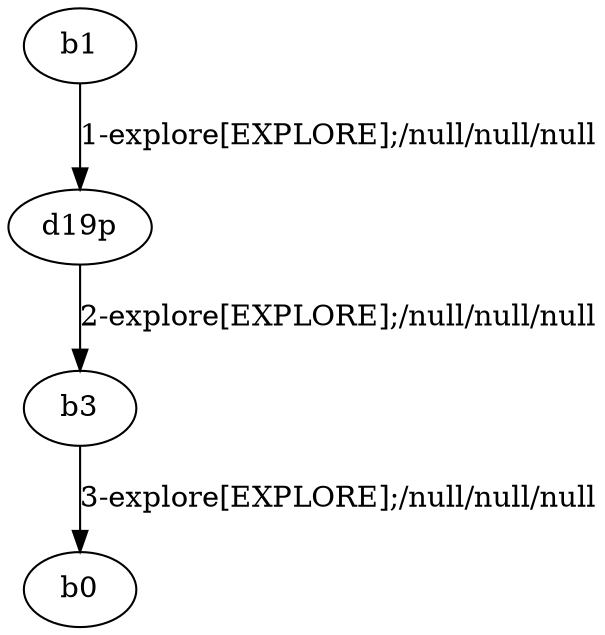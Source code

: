 # Total number of goals covered by this test: 2
# d19p --> b3
# b3 --> b0

digraph g {
"b1" -> "d19p" [label = "1-explore[EXPLORE];/null/null/null"];
"d19p" -> "b3" [label = "2-explore[EXPLORE];/null/null/null"];
"b3" -> "b0" [label = "3-explore[EXPLORE];/null/null/null"];
}